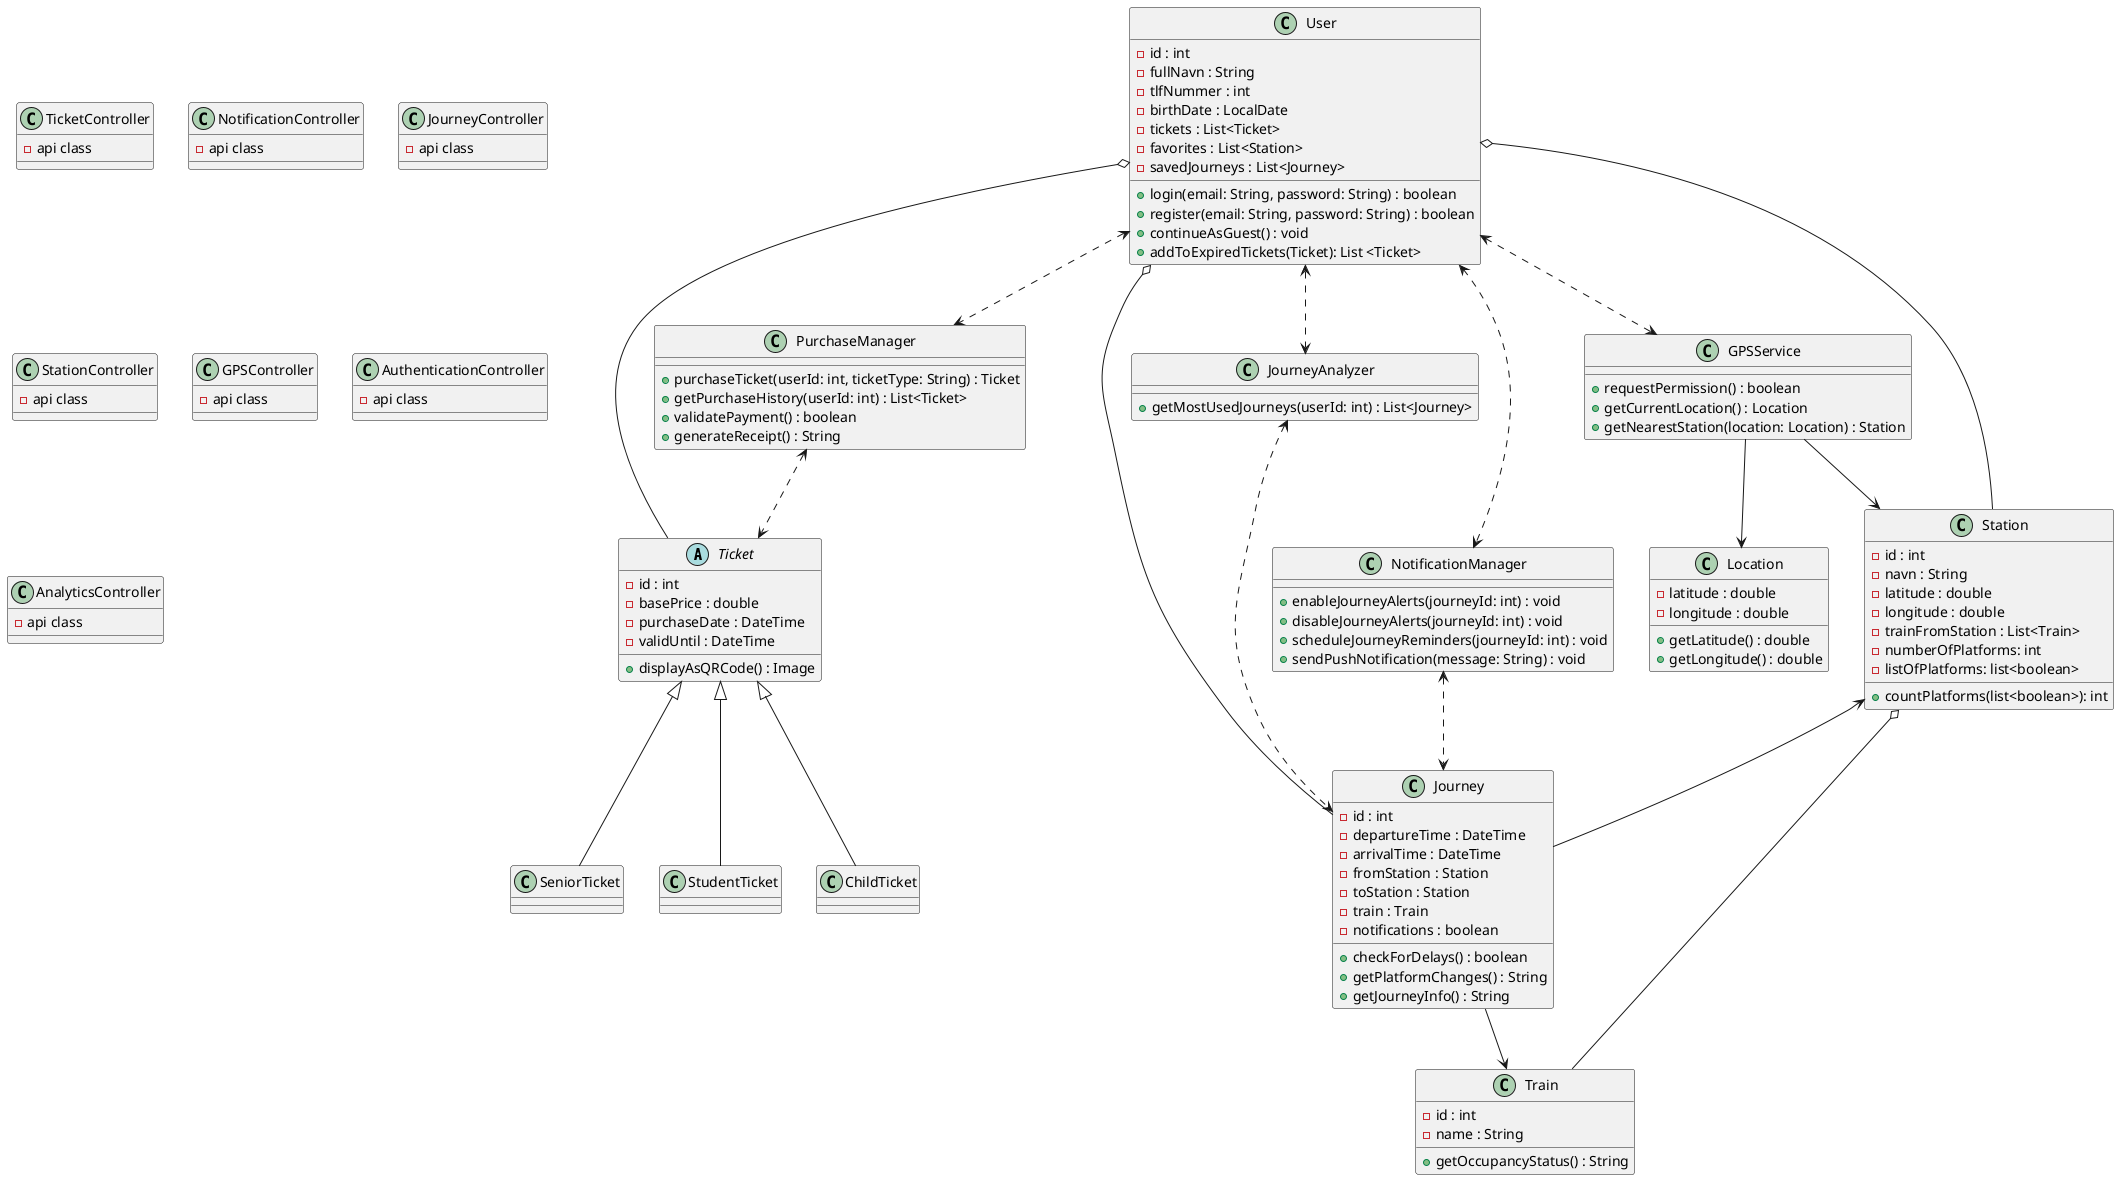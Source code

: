 @startuml

abstract class Ticket {
    - id : int
    - basePrice : double
    - purchaseDate : DateTime
    - validUntil : DateTime

    + displayAsQRCode() : Image

}

class StudentTicket
class ChildTicket
class SeniorTicket

Ticket <|-- StudentTicket
Ticket <|-- ChildTicket
Ticket <|-- SeniorTicket

class User {
    - id : int
    - fullNavn : String
    - tlfNummer : int
    - birthDate : LocalDate
    - tickets : List<Ticket>
    - favorites : List<Station>
    - savedJourneys : List<Journey>
    + login(email: String, password: String) : boolean
    + register(email: String, password: String) : boolean
    + continueAsGuest() : void
    + addToExpiredTickets(Ticket): List <Ticket>
}

class NotificationManager {
    + enableJourneyAlerts(journeyId: int) : void
    + disableJourneyAlerts(journeyId: int) : void
    + scheduleJourneyReminders(journeyId: int) : void
    + sendPushNotification(message: String) : void
}

class PurchaseManager {
    + purchaseTicket(userId: int, ticketType: String) : Ticket
    + getPurchaseHistory(userId: int) : List<Ticket>
    + validatePayment() : boolean
    + generateReceipt() : String
}

class JourneyAnalyzer {
    + getMostUsedJourneys(userId: int) : List<Journey>
}

class GPSService {
    + requestPermission() : boolean
    + getCurrentLocation() : Location
    + getNearestStation(location: Location) : Station
}

class Location {
    - latitude : double
    - longitude : double
    + getLatitude() : double
    + getLongitude() : double
}

class Train {
    - id : int
    - name : String
    + getOccupancyStatus() : String
}

class Station {
    - id : int
    - navn : String
    - latitude : double
    - longitude : double
    - trainFromStation : List<Train>
    - numberOfPlatforms: int
    - listOfPlatforms: list<boolean>
    + countPlatforms(list<boolean>): int
}

class Journey {
    - id : int
    - departureTime : DateTime
    - arrivalTime : DateTime
    - fromStation : Station
    - toStation : Station
    - train : Train
    - notifications : boolean
    + checkForDelays() : boolean
    + getPlatformChanges() : String
    + getJourneyInfo() : String
}

class TicketController {
    -api class
}

class NotificationController {
    -api class
}

class JourneyController {
    -api class
}

class StationController {
    -api class
}

class GPSController {
    -api class
}

class AuthenticationController {
    -api class
}

class AnalyticsController {
    -api class
}


User <..> NotificationManager
User <..> PurchaseManager
User <..> JourneyAnalyzer
User <..> GPSService

PurchaseManager <..> Ticket
NotificationManager <..> Journey
JourneyAnalyzer <..> Journey
GPSService --> Station
GPSService --> Location

User o-- Ticket
Station o-- Train
User o-- Station
Station <-- Journey
Journey --> Train
Journey --o User


@enduml

